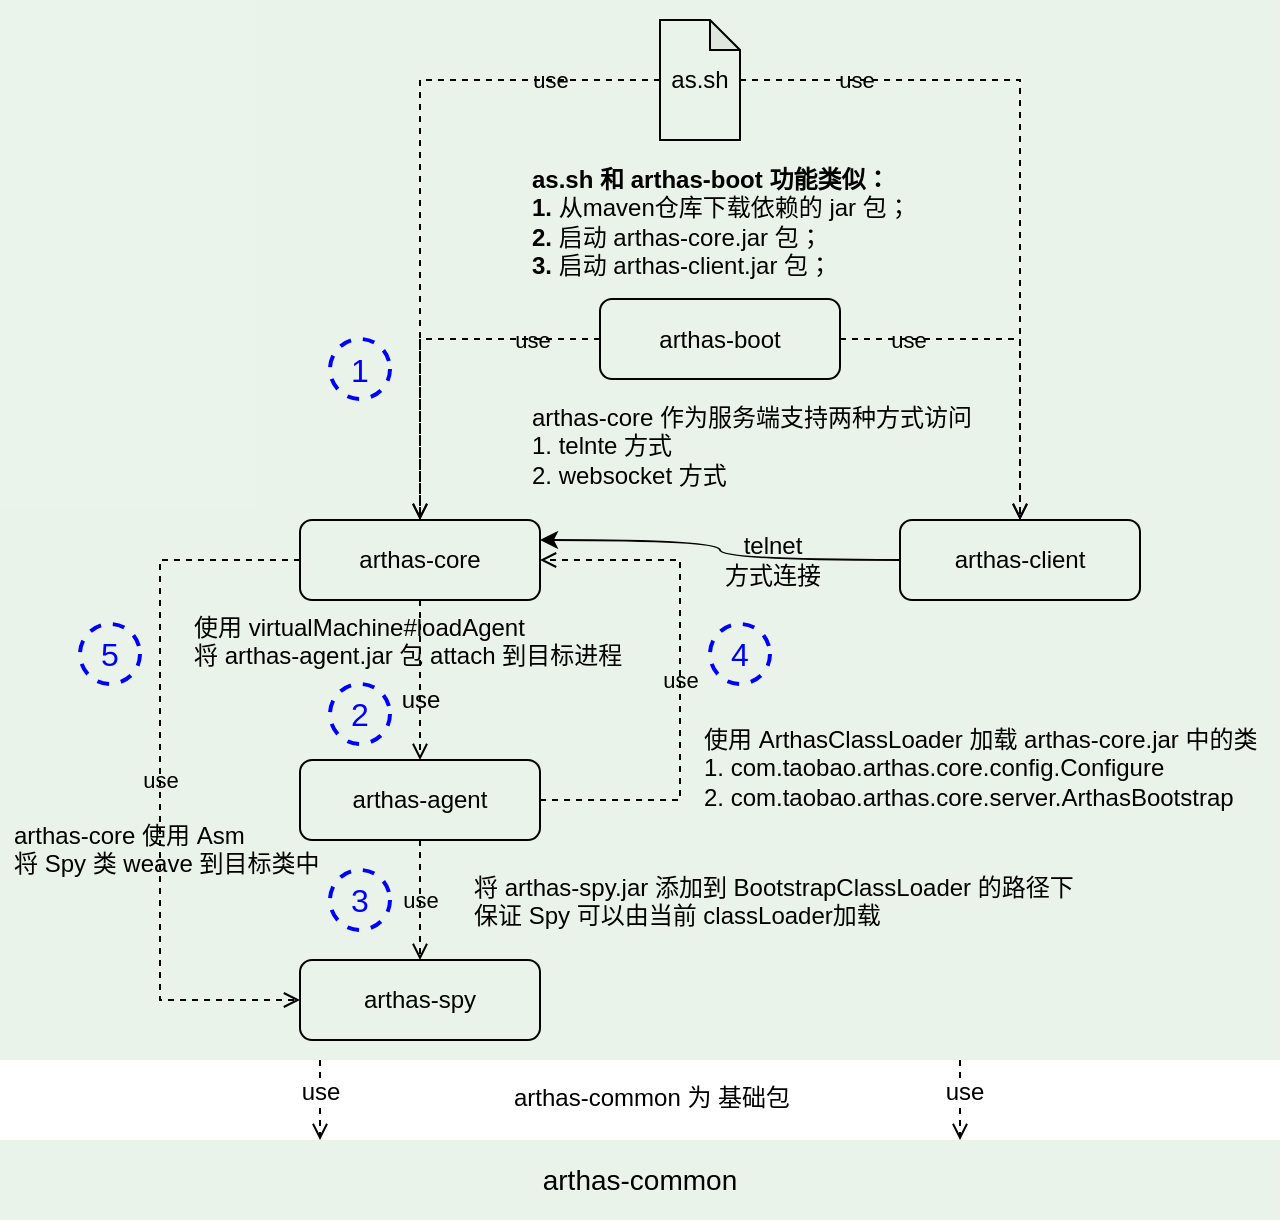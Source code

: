 <mxfile pages="1" version="11.2.8" type="github"><diagram id="M2GeRGOPYq064RoH81QX" name="Page-1"><mxGraphModel dx="981" dy="614" grid="1" gridSize="10" guides="1" tooltips="1" connect="1" arrows="1" fold="1" page="1" pageScale="1" pageWidth="850" pageHeight="1100" math="0" shadow="0"><root><mxCell id="0"/><mxCell id="1" parent="0"/><mxCell id="NT79Mse57YBzNkKxj0bY-42" style="edgeStyle=orthogonalEdgeStyle;rounded=0;orthogonalLoop=1;jettySize=auto;html=1;exitX=0.25;exitY=1;exitDx=0;exitDy=0;entryX=0.25;entryY=0;entryDx=0;entryDy=0;dashed=1;labelBackgroundColor=none;endArrow=open;endFill=0;fontSize=12;fontColor=#0000FF;" edge="1" parent="1" source="NT79Mse57YBzNkKxj0bY-33" target="NT79Mse57YBzNkKxj0bY-40"><mxGeometry relative="1" as="geometry"/></mxCell><mxCell id="NT79Mse57YBzNkKxj0bY-45" value="use" style="text;html=1;resizable=0;points=[];align=center;verticalAlign=middle;labelBackgroundColor=#ffffff;fontSize=12;fontColor=#000000;" vertex="1" connectable="0" parent="NT79Mse57YBzNkKxj0bY-42"><mxGeometry x="-0.15" relative="1" as="geometry"><mxPoint y="-1" as="offset"/></mxGeometry></mxCell><mxCell id="NT79Mse57YBzNkKxj0bY-44" style="edgeStyle=orthogonalEdgeStyle;rounded=0;orthogonalLoop=1;jettySize=auto;html=1;exitX=0.75;exitY=1;exitDx=0;exitDy=0;entryX=0.75;entryY=0;entryDx=0;entryDy=0;dashed=1;labelBackgroundColor=none;endArrow=open;endFill=0;fontSize=12;fontColor=#0000FF;" edge="1" parent="1" source="NT79Mse57YBzNkKxj0bY-33" target="NT79Mse57YBzNkKxj0bY-40"><mxGeometry relative="1" as="geometry"/></mxCell><mxCell id="NT79Mse57YBzNkKxj0bY-47" value="use" style="text;html=1;resizable=0;points=[];align=center;verticalAlign=middle;labelBackgroundColor=#ffffff;fontSize=12;fontColor=#000000;" vertex="1" connectable="0" parent="NT79Mse57YBzNkKxj0bY-44"><mxGeometry x="-0.35" y="2" relative="1" as="geometry"><mxPoint y="3" as="offset"/></mxGeometry></mxCell><mxCell id="NT79Mse57YBzNkKxj0bY-33" value="" style="rounded=0;whiteSpace=wrap;html=1;labelBackgroundColor=none;strokeColor=none;fillColor=#d5e8d4;fontSize=14;gradientColor=none;opacity=50;shadow=0;glass=0;" vertex="1" parent="1"><mxGeometry x="90" y="100" width="640" height="530" as="geometry"/></mxCell><mxCell id="NT79Mse57YBzNkKxj0bY-11" value="use" style="rounded=0;orthogonalLoop=1;jettySize=auto;html=1;entryX=0.5;entryY=0;entryDx=0;entryDy=0;edgeStyle=orthogonalEdgeStyle;dashed=1;endArrow=open;endFill=0;labelBackgroundColor=none;" edge="1" parent="1" source="Z1wNyABc7ycYgOkXW4Ao-1" target="Z1wNyABc7ycYgOkXW4Ao-3"><mxGeometry x="-0.677" relative="1" as="geometry"><Array as="points"><mxPoint x="300" y="140"/></Array><mxPoint as="offset"/></mxGeometry></mxCell><mxCell id="NT79Mse57YBzNkKxj0bY-14" value="use" style="edgeStyle=orthogonalEdgeStyle;rounded=0;orthogonalLoop=1;jettySize=auto;html=1;dashed=1;endArrow=open;endFill=0;entryX=0.5;entryY=0;entryDx=0;entryDy=0;labelBackgroundColor=none;" edge="1" parent="1" source="Z1wNyABc7ycYgOkXW4Ao-1" target="Z1wNyABc7ycYgOkXW4Ao-4"><mxGeometry x="-0.677" relative="1" as="geometry"><mxPoint x="540" y="360" as="targetPoint"/><Array as="points"><mxPoint x="600" y="140"/></Array><mxPoint as="offset"/></mxGeometry></mxCell><mxCell id="Z1wNyABc7ycYgOkXW4Ao-1" value="as.sh" style="shape=note;whiteSpace=wrap;html=1;backgroundOutline=1;darkOpacity=0.05;fillColor=none;size=15;fontSize=12;fontStyle=0;comic=0;shadow=0;" parent="1" vertex="1"><mxGeometry x="420" y="110" width="40" height="60" as="geometry"/></mxCell><mxCell id="NT79Mse57YBzNkKxj0bY-12" value="use" style="edgeStyle=orthogonalEdgeStyle;rounded=0;orthogonalLoop=1;jettySize=auto;html=1;entryX=0.5;entryY=0;entryDx=0;entryDy=0;dashed=1;endArrow=open;endFill=0;labelBackgroundColor=none;" edge="1" parent="1" source="Z1wNyABc7ycYgOkXW4Ao-2" target="Z1wNyABc7ycYgOkXW4Ao-3"><mxGeometry x="-0.625" relative="1" as="geometry"><mxPoint x="330" y="350" as="targetPoint"/><Array as="points"><mxPoint x="300" y="270"/></Array><mxPoint as="offset"/></mxGeometry></mxCell><mxCell id="NT79Mse57YBzNkKxj0bY-13" value="use" style="edgeStyle=orthogonalEdgeStyle;rounded=0;orthogonalLoop=1;jettySize=auto;html=1;entryX=0.5;entryY=0;entryDx=0;entryDy=0;dashed=1;endArrow=open;endFill=0;labelBackgroundColor=none;" edge="1" parent="1" source="Z1wNyABc7ycYgOkXW4Ao-2" target="Z1wNyABc7ycYgOkXW4Ao-4"><mxGeometry x="-0.625" relative="1" as="geometry"><Array as="points"><mxPoint x="600" y="270"/></Array><mxPoint as="offset"/></mxGeometry></mxCell><mxCell id="Z1wNyABc7ycYgOkXW4Ao-2" value="arthas-boot" style="rounded=1;whiteSpace=wrap;html=1;fillColor=none;fontSize=12;fontStyle=0" parent="1" vertex="1"><mxGeometry x="390" y="249.5" width="120" height="40" as="geometry"/></mxCell><mxCell id="NT79Mse57YBzNkKxj0bY-4" style="edgeStyle=orthogonalEdgeStyle;rounded=0;orthogonalLoop=1;jettySize=auto;html=1;dashed=1;endArrow=open;endFill=0;" edge="1" parent="1" source="Z1wNyABc7ycYgOkXW4Ao-3" target="NT79Mse57YBzNkKxj0bY-1"><mxGeometry relative="1" as="geometry"/></mxCell><mxCell id="NT79Mse57YBzNkKxj0bY-5" value="use" style="text;html=1;resizable=0;points=[];align=center;verticalAlign=middle;labelBackgroundColor=none;" vertex="1" connectable="0" parent="NT79Mse57YBzNkKxj0bY-4"><mxGeometry x="-0.575" y="1" relative="1" as="geometry"><mxPoint x="-1" y="33" as="offset"/></mxGeometry></mxCell><mxCell id="NT79Mse57YBzNkKxj0bY-8" value="use" style="edgeStyle=orthogonalEdgeStyle;rounded=0;orthogonalLoop=1;jettySize=auto;html=1;entryX=0;entryY=0.5;entryDx=0;entryDy=0;dashed=1;endArrow=open;endFill=0;labelBackgroundColor=none;" edge="1" parent="1" source="Z1wNyABc7ycYgOkXW4Ao-3" target="NT79Mse57YBzNkKxj0bY-3"><mxGeometry relative="1" as="geometry"><Array as="points"><mxPoint x="170" y="380"/><mxPoint x="170" y="600"/></Array></mxGeometry></mxCell><mxCell id="Z1wNyABc7ycYgOkXW4Ao-3" value="arthas-core" style="rounded=1;whiteSpace=wrap;html=1;fillColor=none;fontSize=12;fontStyle=0" parent="1" vertex="1"><mxGeometry x="240" y="360" width="120" height="40" as="geometry"/></mxCell><mxCell id="NT79Mse57YBzNkKxj0bY-9" style="edgeStyle=orthogonalEdgeStyle;rounded=0;orthogonalLoop=1;jettySize=auto;html=1;entryX=1;entryY=0.25;entryDx=0;entryDy=0;curved=1;" edge="1" parent="1" source="Z1wNyABc7ycYgOkXW4Ao-4" target="Z1wNyABc7ycYgOkXW4Ao-3"><mxGeometry relative="1" as="geometry"/></mxCell><mxCell id="NT79Mse57YBzNkKxj0bY-10" value="telnet&lt;br&gt;方式连接" style="text;html=1;resizable=0;points=[];align=center;verticalAlign=middle;labelBackgroundColor=none;" vertex="1" connectable="0" parent="NT79Mse57YBzNkKxj0bY-9"><mxGeometry x="0.139" y="4" relative="1" as="geometry"><mxPoint x="34" y="6" as="offset"/></mxGeometry></mxCell><mxCell id="Z1wNyABc7ycYgOkXW4Ao-4" value="arthas-client" style="rounded=1;whiteSpace=wrap;html=1;fillColor=none;fontSize=12;fontStyle=0" parent="1" vertex="1"><mxGeometry x="540" y="360" width="120" height="40" as="geometry"/></mxCell><mxCell id="NT79Mse57YBzNkKxj0bY-6" value="use" style="edgeStyle=orthogonalEdgeStyle;rounded=0;orthogonalLoop=1;jettySize=auto;html=1;entryX=0.5;entryY=0;entryDx=0;entryDy=0;dashed=1;endArrow=open;endFill=0;labelBackgroundColor=none;" edge="1" parent="1" source="NT79Mse57YBzNkKxj0bY-1" target="NT79Mse57YBzNkKxj0bY-3"><mxGeometry relative="1" as="geometry"/></mxCell><mxCell id="NT79Mse57YBzNkKxj0bY-7" value="use" style="edgeStyle=orthogonalEdgeStyle;rounded=0;orthogonalLoop=1;jettySize=auto;html=1;entryX=1;entryY=0.5;entryDx=0;entryDy=0;dashed=1;exitX=1;exitY=0.5;exitDx=0;exitDy=0;endArrow=open;endFill=0;labelBackgroundColor=none;" edge="1" parent="1" source="NT79Mse57YBzNkKxj0bY-1" target="Z1wNyABc7ycYgOkXW4Ao-3"><mxGeometry relative="1" as="geometry"><Array as="points"><mxPoint x="430" y="500"/><mxPoint x="430" y="380"/></Array></mxGeometry></mxCell><mxCell id="NT79Mse57YBzNkKxj0bY-1" value="arthas-agent" style="rounded=1;whiteSpace=wrap;html=1;fillColor=none;fontSize=12;fontStyle=0" vertex="1" parent="1"><mxGeometry x="240" y="480" width="120" height="40" as="geometry"/></mxCell><mxCell id="NT79Mse57YBzNkKxj0bY-3" value="arthas-spy" style="rounded=1;whiteSpace=wrap;html=1;fillColor=none;fontSize=12;fontStyle=0" vertex="1" parent="1"><mxGeometry x="240" y="580" width="120" height="40" as="geometry"/></mxCell><mxCell id="NT79Mse57YBzNkKxj0bY-15" value="&lt;b&gt;as.sh 和 arthas-boot 功能类似：&lt;/b&gt;&lt;br&gt;&lt;b&gt;1. &lt;/b&gt;从maven仓库下载依赖的 jar 包；&lt;br&gt;&lt;b&gt;2.&lt;/b&gt; 启动 arthas-core.jar 包；&lt;br&gt;&lt;b&gt;3.&lt;/b&gt; 启动 arthas-client.jar 包；" style="text;html=1;resizable=0;points=[];autosize=1;align=left;verticalAlign=top;spacingTop=-4;" vertex="1" parent="1"><mxGeometry x="354" y="180" width="200" height="60" as="geometry"/></mxCell><mxCell id="NT79Mse57YBzNkKxj0bY-18" value="arthas-core 作为服务端支持两种方式访问&lt;br&gt;1. telnte 方式&lt;br&gt;2. websocket 方式" style="text;html=1;resizable=0;points=[];autosize=1;align=left;verticalAlign=top;spacingTop=-4;" vertex="1" parent="1"><mxGeometry x="354" y="299" width="240" height="40" as="geometry"/></mxCell><mxCell id="NT79Mse57YBzNkKxj0bY-19" value="使用 virtualMachine#loadAgent&lt;br&gt;将 arthas-agent.jar 包 attach 到目标进程" style="text;html=1;resizable=0;points=[];autosize=1;align=left;verticalAlign=top;spacingTop=-4;strokeColor=none;fillColor=none;labelBackgroundColor=none;" vertex="1" parent="1"><mxGeometry x="185" y="404" width="230" height="30" as="geometry"/></mxCell><mxCell id="NT79Mse57YBzNkKxj0bY-20" value="将 arthas-spy.jar 添加到 BootstrapClassLoader 的路径下&lt;br&gt;保证 Spy 可以由当前 classLoader加载" style="text;html=1;resizable=0;points=[];autosize=1;align=left;verticalAlign=top;spacingTop=-4;" vertex="1" parent="1"><mxGeometry x="325" y="534" width="320" height="30" as="geometry"/></mxCell><mxCell id="NT79Mse57YBzNkKxj0bY-21" value="arthas-core 使用 Asm&lt;br&gt;将 Spy 类 weave 到目标类中" style="text;html=1;resizable=0;points=[];autosize=1;align=left;verticalAlign=top;spacingTop=-4;flipV=0;direction=west;" vertex="1" parent="1"><mxGeometry x="95" y="508" width="170" height="30" as="geometry"/></mxCell><mxCell id="NT79Mse57YBzNkKxj0bY-22" value="使用 ArthasClassLoader 加载 arthas-core.jar 中的类&lt;br&gt;1. com.taobao.arthas.core.config.Configure&lt;br&gt;2. com.taobao.arthas.core.server.ArthasBootstrap" style="text;html=1;resizable=0;points=[];autosize=1;align=left;verticalAlign=top;spacingTop=-4;" vertex="1" parent="1"><mxGeometry x="440" y="460" width="290" height="40" as="geometry"/></mxCell><mxCell id="NT79Mse57YBzNkKxj0bY-35" value="1" style="ellipse;whiteSpace=wrap;html=1;aspect=fixed;rounded=1;labelBackgroundColor=none;strokeColor=#0000FF;fillColor=none;fontSize=16;fontColor=#0000FF;dashed=1;strokeWidth=2;" vertex="1" parent="1"><mxGeometry x="255" y="269.5" width="30" height="30" as="geometry"/></mxCell><mxCell id="NT79Mse57YBzNkKxj0bY-36" value="2" style="ellipse;whiteSpace=wrap;html=1;aspect=fixed;rounded=1;labelBackgroundColor=none;strokeColor=#0000FF;fillColor=none;fontSize=16;fontColor=#0000FF;dashed=1;strokeWidth=2;" vertex="1" parent="1"><mxGeometry x="255" y="442" width="30" height="30" as="geometry"/></mxCell><mxCell id="NT79Mse57YBzNkKxj0bY-37" value="3" style="ellipse;whiteSpace=wrap;html=1;aspect=fixed;rounded=1;labelBackgroundColor=none;strokeColor=#0000FF;fillColor=none;fontSize=16;fontColor=#0000FF;dashed=1;strokeWidth=2;" vertex="1" parent="1"><mxGeometry x="255" y="535" width="30" height="30" as="geometry"/></mxCell><mxCell id="NT79Mse57YBzNkKxj0bY-38" value="4" style="ellipse;whiteSpace=wrap;html=1;aspect=fixed;rounded=1;labelBackgroundColor=none;strokeColor=#0000FF;fillColor=none;fontSize=16;fontColor=#0000FF;dashed=1;strokeWidth=2;" vertex="1" parent="1"><mxGeometry x="445" y="412" width="30" height="30" as="geometry"/></mxCell><mxCell id="NT79Mse57YBzNkKxj0bY-39" value="5" style="ellipse;whiteSpace=wrap;html=1;aspect=fixed;rounded=1;labelBackgroundColor=none;strokeColor=#0000FF;fillColor=none;fontSize=16;fontColor=#0000FF;dashed=1;strokeWidth=2;" vertex="1" parent="1"><mxGeometry x="130" y="412" width="30" height="30" as="geometry"/></mxCell><mxCell id="NT79Mse57YBzNkKxj0bY-40" value="arthas-common" style="rounded=0;whiteSpace=wrap;html=1;labelBackgroundColor=none;strokeColor=none;fillColor=#d5e8d4;fontSize=14;gradientColor=none;opacity=50;" vertex="1" parent="1"><mxGeometry x="90" y="670" width="640" height="40" as="geometry"/></mxCell><mxCell id="NT79Mse57YBzNkKxj0bY-48" value="arthas-common 为 基础包" style="text;html=1;resizable=0;points=[];autosize=1;align=left;verticalAlign=top;spacingTop=-4;fontSize=12;fontColor=#000000;" vertex="1" parent="1"><mxGeometry x="345" y="639" width="150" height="20" as="geometry"/></mxCell></root></mxGraphModel></diagram></mxfile>